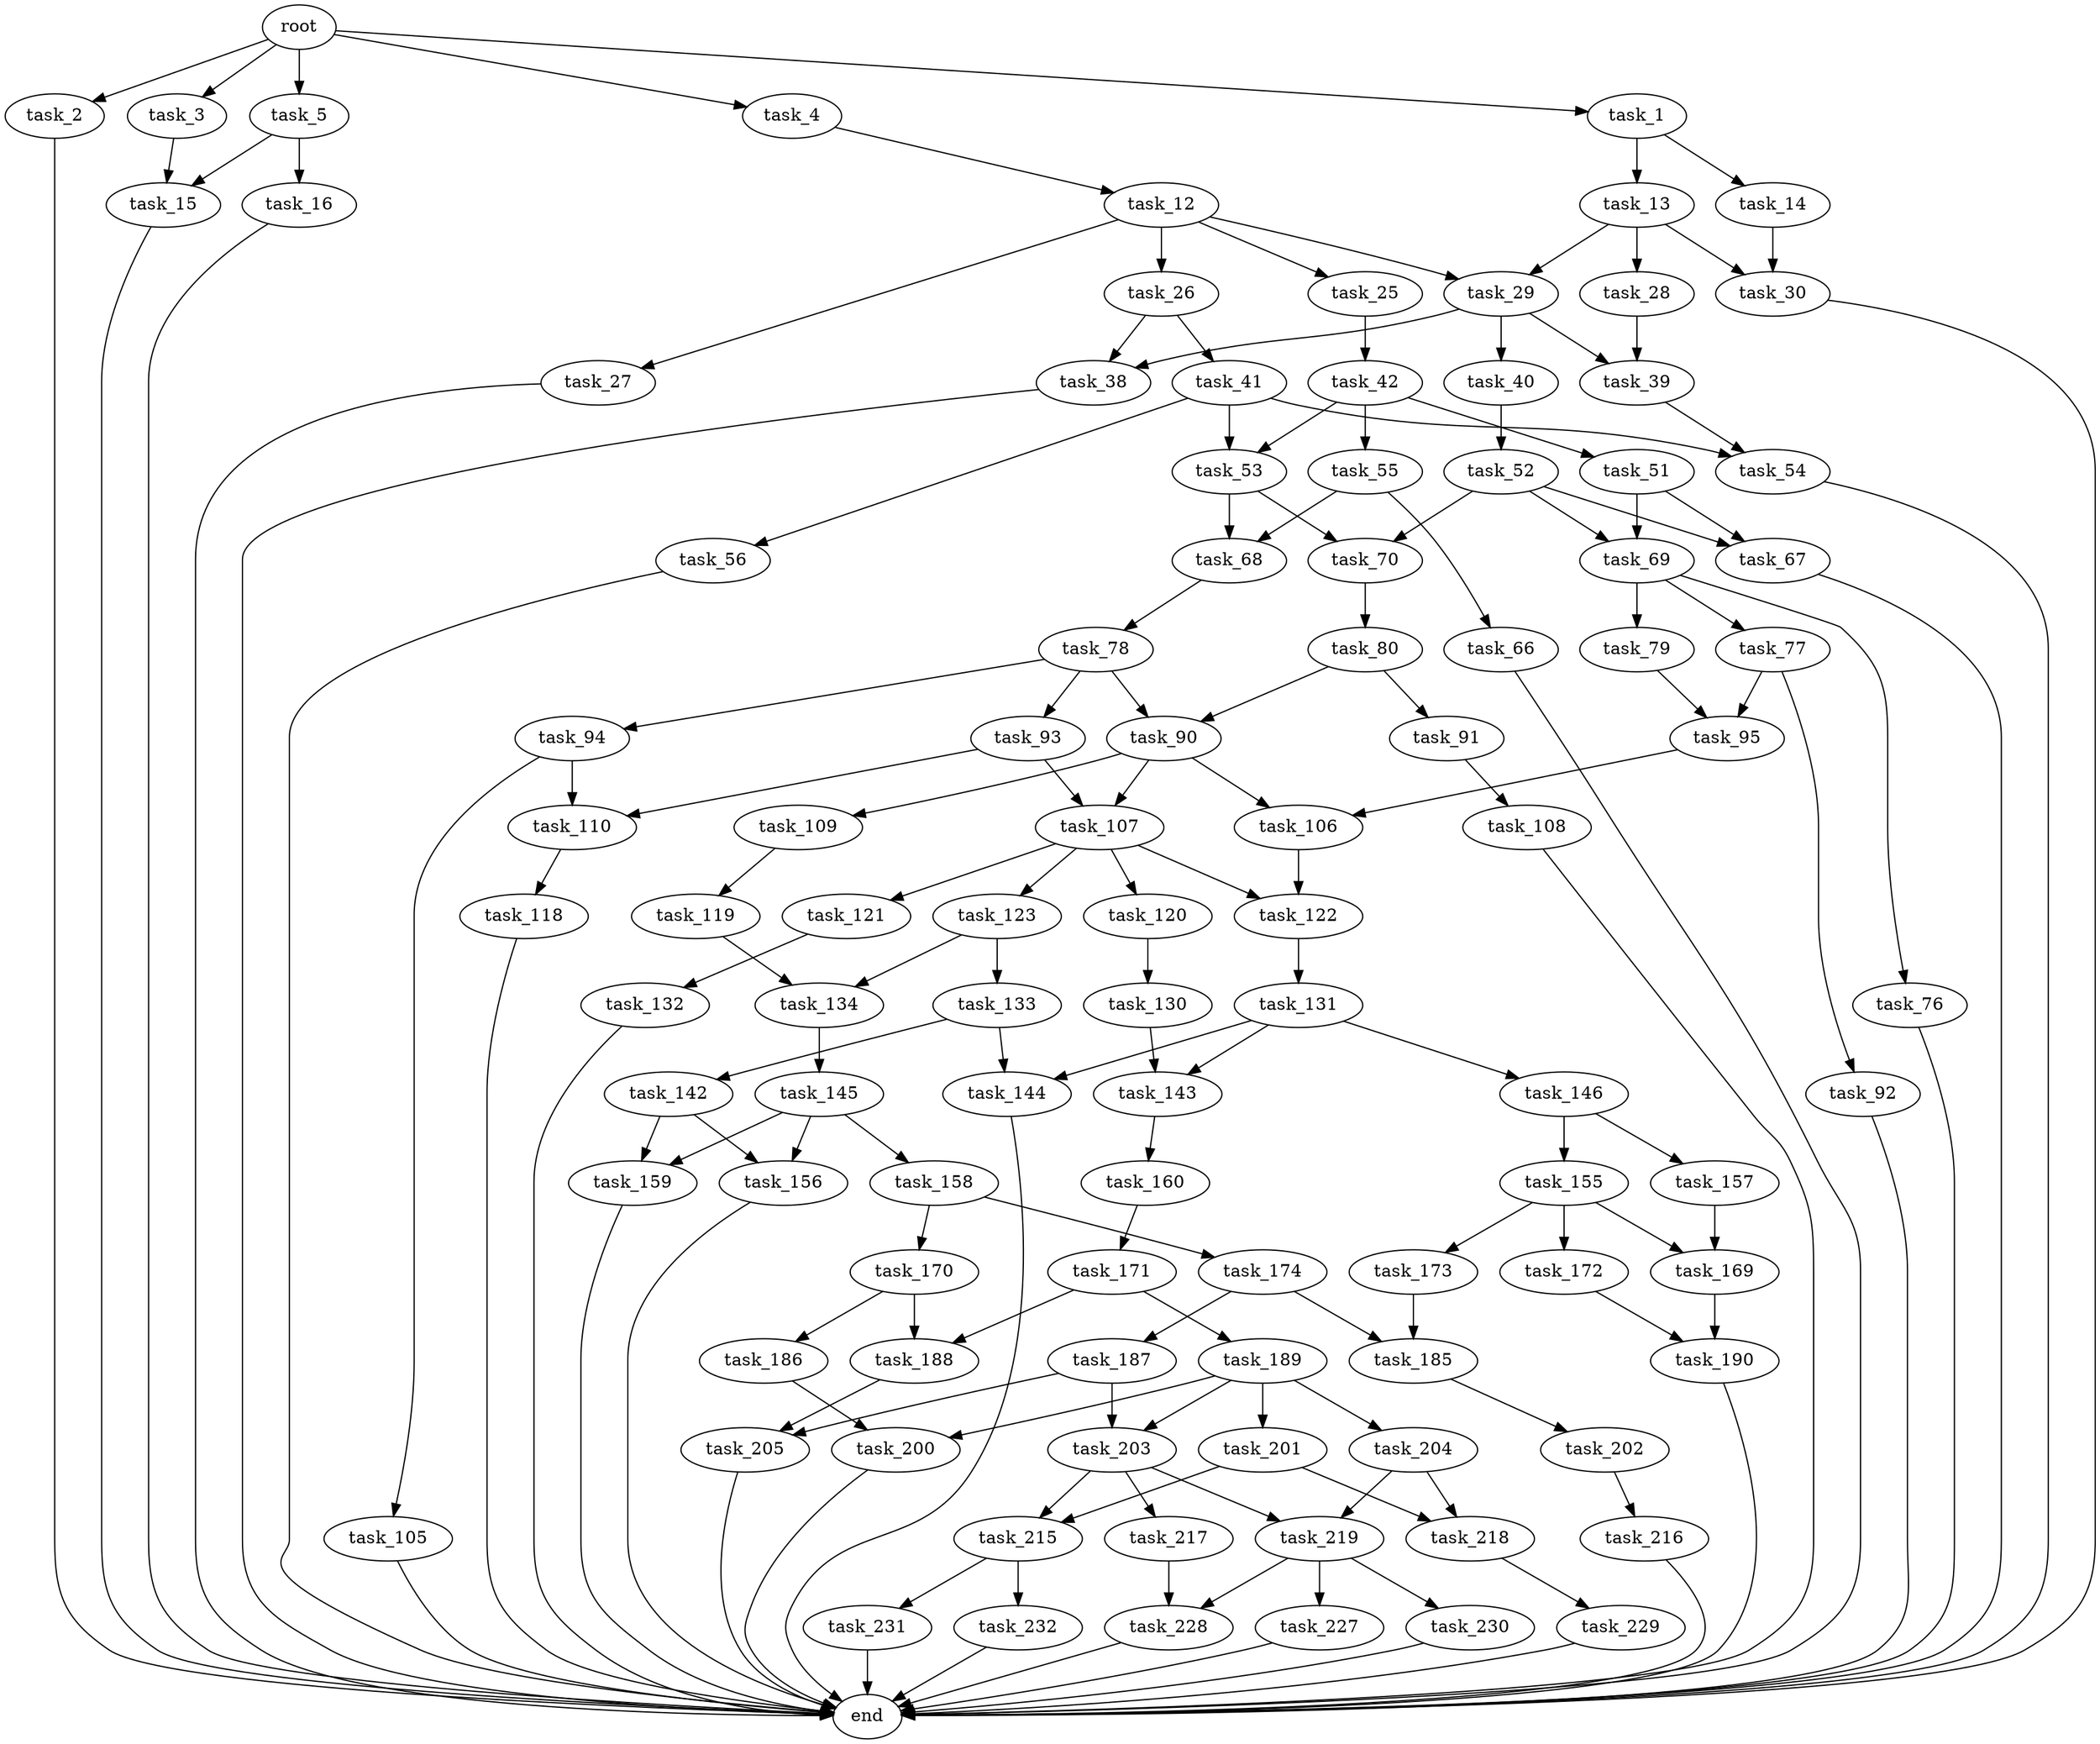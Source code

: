 digraph G {
  root [size="0.000000"];
  task_1 [size="8589934592.000000"];
  task_2 [size="9757296191.000000"];
  task_3 [size="24785559828.000000"];
  task_4 [size="96789032844.000000"];
  task_5 [size="65582763821.000000"];
  task_12 [size="134217728000.000000"];
  task_13 [size="55375291039.000000"];
  task_14 [size="68719476736.000000"];
  task_15 [size="134217728000.000000"];
  task_16 [size="28592705418.000000"];
  task_25 [size="134217728000.000000"];
  task_26 [size="898418141135.000000"];
  task_27 [size="357564735.000000"];
  task_28 [size="139840863172.000000"];
  task_29 [size="4527150855.000000"];
  task_30 [size="34582105809.000000"];
  task_38 [size="404378128462.000000"];
  task_39 [size="231928233984.000000"];
  task_40 [size="782757789696.000000"];
  task_41 [size="8091588280.000000"];
  task_42 [size="334248532369.000000"];
  task_51 [size="9060517613.000000"];
  task_52 [size="446640731592.000000"];
  task_53 [size="134217728000.000000"];
  task_54 [size="3364847737.000000"];
  task_55 [size="40228790901.000000"];
  task_56 [size="163735097107.000000"];
  task_66 [size="107254250503.000000"];
  task_67 [size="19670573787.000000"];
  task_68 [size="10270080670.000000"];
  task_69 [size="28698047362.000000"];
  task_70 [size="368293445632.000000"];
  task_76 [size="28991029248.000000"];
  task_77 [size="28991029248.000000"];
  task_78 [size="41066431363.000000"];
  task_79 [size="1354961244309.000000"];
  task_80 [size="30773289587.000000"];
  task_90 [size="231928233984.000000"];
  task_91 [size="28991029248.000000"];
  task_92 [size="8589934592.000000"];
  task_93 [size="32239791576.000000"];
  task_94 [size="134217728000.000000"];
  task_95 [size="183110320679.000000"];
  task_105 [size="187705231663.000000"];
  task_106 [size="159194682592.000000"];
  task_107 [size="26286472284.000000"];
  task_108 [size="368293445632.000000"];
  task_109 [size="68719476736.000000"];
  task_110 [size="967663752815.000000"];
  task_118 [size="30487093354.000000"];
  task_119 [size="309596508000.000000"];
  task_120 [size="8589934592.000000"];
  task_121 [size="37729574407.000000"];
  task_122 [size="368293445632.000000"];
  task_123 [size="134217728000.000000"];
  task_130 [size="549755813888.000000"];
  task_131 [size="111993548825.000000"];
  task_132 [size="782757789696.000000"];
  task_133 [size="469645740795.000000"];
  task_134 [size="782757789696.000000"];
  task_142 [size="14054987021.000000"];
  task_143 [size="10535074580.000000"];
  task_144 [size="68719476736.000000"];
  task_145 [size="8589934592.000000"];
  task_146 [size="819138706436.000000"];
  task_155 [size="33400573465.000000"];
  task_156 [size="68719476736.000000"];
  task_157 [size="364477218616.000000"];
  task_158 [size="368293445632.000000"];
  task_159 [size="11872303664.000000"];
  task_160 [size="782757789696.000000"];
  task_169 [size="89012602552.000000"];
  task_170 [size="12791932714.000000"];
  task_171 [size="368293445632.000000"];
  task_172 [size="433941501603.000000"];
  task_173 [size="1073741824000.000000"];
  task_174 [size="68719476736.000000"];
  task_185 [size="782757789696.000000"];
  task_186 [size="1073741824000.000000"];
  task_187 [size="231928233984.000000"];
  task_188 [size="613180431182.000000"];
  task_189 [size="782757789696.000000"];
  task_190 [size="8589934592.000000"];
  task_200 [size="38671789383.000000"];
  task_201 [size="231928233984.000000"];
  task_202 [size="6676132126.000000"];
  task_203 [size="68712077068.000000"];
  task_204 [size="2808519590.000000"];
  task_205 [size="30964976583.000000"];
  task_215 [size="15227603365.000000"];
  task_216 [size="872492359598.000000"];
  task_217 [size="134217728000.000000"];
  task_218 [size="523499500723.000000"];
  task_219 [size="782757789696.000000"];
  task_227 [size="32604774495.000000"];
  task_228 [size="368293445632.000000"];
  task_229 [size="549755813888.000000"];
  task_230 [size="1211536674.000000"];
  task_231 [size="68719476736.000000"];
  task_232 [size="134217728000.000000"];
  end [size="0.000000"];

  root -> task_1 [size="1.000000"];
  root -> task_2 [size="1.000000"];
  root -> task_3 [size="1.000000"];
  root -> task_4 [size="1.000000"];
  root -> task_5 [size="1.000000"];
  task_1 -> task_13 [size="33554432.000000"];
  task_1 -> task_14 [size="33554432.000000"];
  task_2 -> end [size="1.000000"];
  task_3 -> task_15 [size="536870912.000000"];
  task_4 -> task_12 [size="209715200.000000"];
  task_5 -> task_15 [size="75497472.000000"];
  task_5 -> task_16 [size="75497472.000000"];
  task_12 -> task_25 [size="209715200.000000"];
  task_12 -> task_26 [size="209715200.000000"];
  task_12 -> task_27 [size="209715200.000000"];
  task_12 -> task_29 [size="209715200.000000"];
  task_13 -> task_28 [size="75497472.000000"];
  task_13 -> task_29 [size="75497472.000000"];
  task_13 -> task_30 [size="75497472.000000"];
  task_14 -> task_30 [size="134217728.000000"];
  task_15 -> end [size="1.000000"];
  task_16 -> end [size="1.000000"];
  task_25 -> task_42 [size="209715200.000000"];
  task_26 -> task_38 [size="679477248.000000"];
  task_26 -> task_41 [size="679477248.000000"];
  task_27 -> end [size="1.000000"];
  task_28 -> task_39 [size="301989888.000000"];
  task_29 -> task_38 [size="75497472.000000"];
  task_29 -> task_39 [size="75497472.000000"];
  task_29 -> task_40 [size="75497472.000000"];
  task_30 -> end [size="1.000000"];
  task_38 -> end [size="1.000000"];
  task_39 -> task_54 [size="301989888.000000"];
  task_40 -> task_52 [size="679477248.000000"];
  task_41 -> task_53 [size="134217728.000000"];
  task_41 -> task_54 [size="134217728.000000"];
  task_41 -> task_56 [size="134217728.000000"];
  task_42 -> task_51 [size="536870912.000000"];
  task_42 -> task_53 [size="536870912.000000"];
  task_42 -> task_55 [size="536870912.000000"];
  task_51 -> task_67 [size="536870912.000000"];
  task_51 -> task_69 [size="536870912.000000"];
  task_52 -> task_67 [size="411041792.000000"];
  task_52 -> task_69 [size="411041792.000000"];
  task_52 -> task_70 [size="411041792.000000"];
  task_53 -> task_68 [size="209715200.000000"];
  task_53 -> task_70 [size="209715200.000000"];
  task_54 -> end [size="1.000000"];
  task_55 -> task_66 [size="33554432.000000"];
  task_55 -> task_68 [size="33554432.000000"];
  task_56 -> end [size="1.000000"];
  task_66 -> end [size="1.000000"];
  task_67 -> end [size="1.000000"];
  task_68 -> task_78 [size="301989888.000000"];
  task_69 -> task_76 [size="33554432.000000"];
  task_69 -> task_77 [size="33554432.000000"];
  task_69 -> task_79 [size="33554432.000000"];
  task_70 -> task_80 [size="411041792.000000"];
  task_76 -> end [size="1.000000"];
  task_77 -> task_92 [size="75497472.000000"];
  task_77 -> task_95 [size="75497472.000000"];
  task_78 -> task_90 [size="838860800.000000"];
  task_78 -> task_93 [size="838860800.000000"];
  task_78 -> task_94 [size="838860800.000000"];
  task_79 -> task_95 [size="838860800.000000"];
  task_80 -> task_90 [size="33554432.000000"];
  task_80 -> task_91 [size="33554432.000000"];
  task_90 -> task_106 [size="301989888.000000"];
  task_90 -> task_107 [size="301989888.000000"];
  task_90 -> task_109 [size="301989888.000000"];
  task_91 -> task_108 [size="75497472.000000"];
  task_92 -> end [size="1.000000"];
  task_93 -> task_107 [size="33554432.000000"];
  task_93 -> task_110 [size="33554432.000000"];
  task_94 -> task_105 [size="209715200.000000"];
  task_94 -> task_110 [size="209715200.000000"];
  task_95 -> task_106 [size="301989888.000000"];
  task_105 -> end [size="1.000000"];
  task_106 -> task_122 [size="411041792.000000"];
  task_107 -> task_120 [size="536870912.000000"];
  task_107 -> task_121 [size="536870912.000000"];
  task_107 -> task_122 [size="536870912.000000"];
  task_107 -> task_123 [size="536870912.000000"];
  task_108 -> end [size="1.000000"];
  task_109 -> task_119 [size="134217728.000000"];
  task_110 -> task_118 [size="679477248.000000"];
  task_118 -> end [size="1.000000"];
  task_119 -> task_134 [size="209715200.000000"];
  task_120 -> task_130 [size="33554432.000000"];
  task_121 -> task_132 [size="33554432.000000"];
  task_122 -> task_131 [size="411041792.000000"];
  task_123 -> task_133 [size="209715200.000000"];
  task_123 -> task_134 [size="209715200.000000"];
  task_130 -> task_143 [size="536870912.000000"];
  task_131 -> task_143 [size="301989888.000000"];
  task_131 -> task_144 [size="301989888.000000"];
  task_131 -> task_146 [size="301989888.000000"];
  task_132 -> end [size="1.000000"];
  task_133 -> task_142 [size="838860800.000000"];
  task_133 -> task_144 [size="838860800.000000"];
  task_134 -> task_145 [size="679477248.000000"];
  task_142 -> task_156 [size="301989888.000000"];
  task_142 -> task_159 [size="301989888.000000"];
  task_143 -> task_160 [size="411041792.000000"];
  task_144 -> end [size="1.000000"];
  task_145 -> task_156 [size="33554432.000000"];
  task_145 -> task_158 [size="33554432.000000"];
  task_145 -> task_159 [size="33554432.000000"];
  task_146 -> task_155 [size="679477248.000000"];
  task_146 -> task_157 [size="679477248.000000"];
  task_155 -> task_169 [size="838860800.000000"];
  task_155 -> task_172 [size="838860800.000000"];
  task_155 -> task_173 [size="838860800.000000"];
  task_156 -> end [size="1.000000"];
  task_157 -> task_169 [size="838860800.000000"];
  task_158 -> task_170 [size="411041792.000000"];
  task_158 -> task_174 [size="411041792.000000"];
  task_159 -> end [size="1.000000"];
  task_160 -> task_171 [size="679477248.000000"];
  task_169 -> task_190 [size="75497472.000000"];
  task_170 -> task_186 [size="209715200.000000"];
  task_170 -> task_188 [size="209715200.000000"];
  task_171 -> task_188 [size="411041792.000000"];
  task_171 -> task_189 [size="411041792.000000"];
  task_172 -> task_190 [size="536870912.000000"];
  task_173 -> task_185 [size="838860800.000000"];
  task_174 -> task_185 [size="134217728.000000"];
  task_174 -> task_187 [size="134217728.000000"];
  task_185 -> task_202 [size="679477248.000000"];
  task_186 -> task_200 [size="838860800.000000"];
  task_187 -> task_203 [size="301989888.000000"];
  task_187 -> task_205 [size="301989888.000000"];
  task_188 -> task_205 [size="411041792.000000"];
  task_189 -> task_200 [size="679477248.000000"];
  task_189 -> task_201 [size="679477248.000000"];
  task_189 -> task_203 [size="679477248.000000"];
  task_189 -> task_204 [size="679477248.000000"];
  task_190 -> end [size="1.000000"];
  task_200 -> end [size="1.000000"];
  task_201 -> task_215 [size="301989888.000000"];
  task_201 -> task_218 [size="301989888.000000"];
  task_202 -> task_216 [size="33554432.000000"];
  task_203 -> task_215 [size="75497472.000000"];
  task_203 -> task_217 [size="75497472.000000"];
  task_203 -> task_219 [size="75497472.000000"];
  task_204 -> task_218 [size="301989888.000000"];
  task_204 -> task_219 [size="301989888.000000"];
  task_205 -> end [size="1.000000"];
  task_215 -> task_231 [size="33554432.000000"];
  task_215 -> task_232 [size="33554432.000000"];
  task_216 -> end [size="1.000000"];
  task_217 -> task_228 [size="209715200.000000"];
  task_218 -> task_229 [size="679477248.000000"];
  task_219 -> task_227 [size="679477248.000000"];
  task_219 -> task_228 [size="679477248.000000"];
  task_219 -> task_230 [size="679477248.000000"];
  task_227 -> end [size="1.000000"];
  task_228 -> end [size="1.000000"];
  task_229 -> end [size="1.000000"];
  task_230 -> end [size="1.000000"];
  task_231 -> end [size="1.000000"];
  task_232 -> end [size="1.000000"];
}
